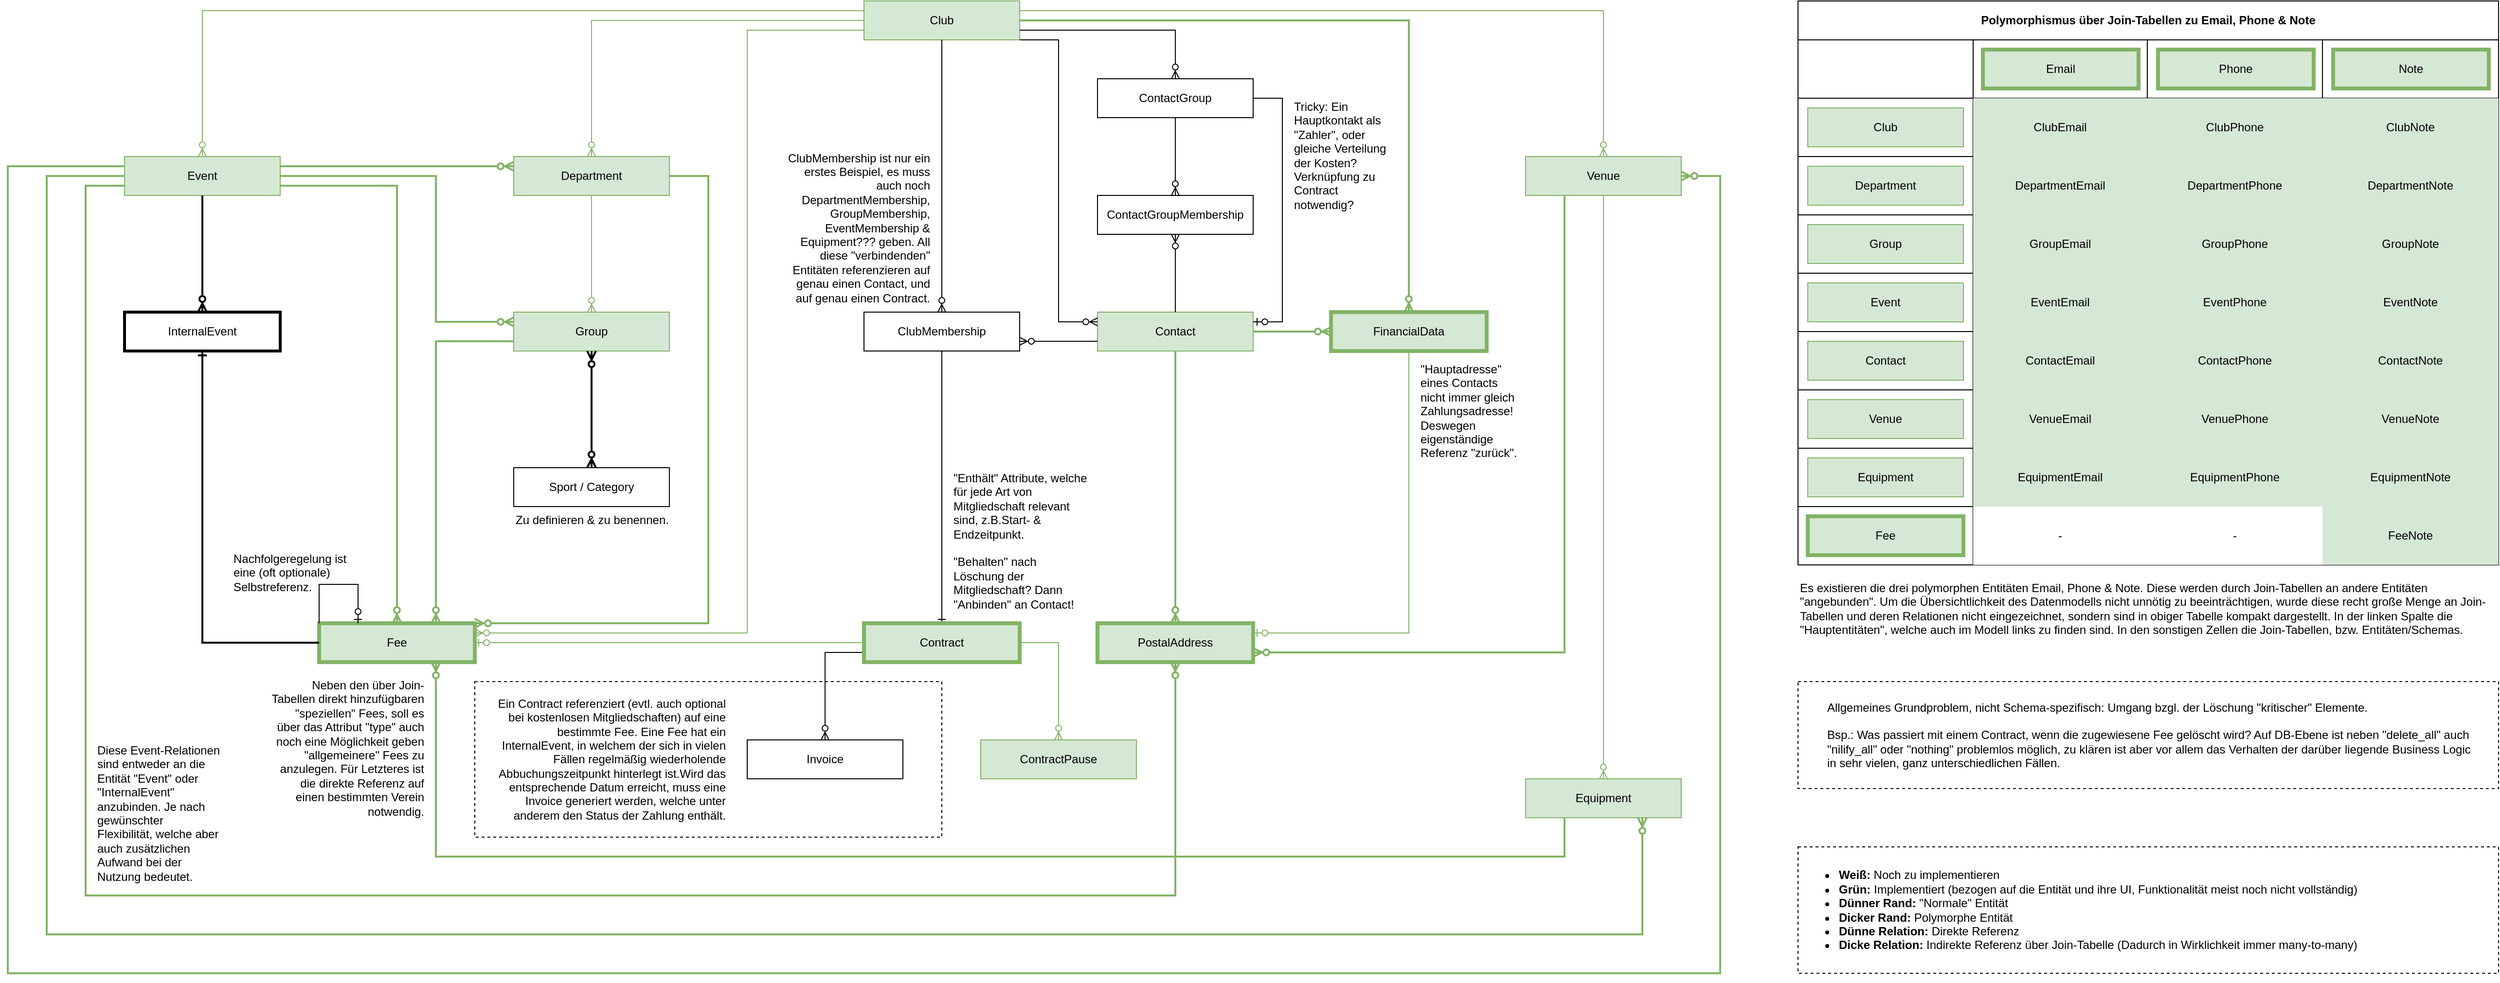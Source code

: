 <mxfile version="21.0.4" type="device"><diagram id="R2lEEEUBdFMjLlhIrx00" name="Page-1"><mxGraphModel dx="2008" dy="1082" grid="1" gridSize="10" guides="1" tooltips="1" connect="1" arrows="1" fold="1" page="1" pageScale="1" pageWidth="2650" pageHeight="1100" math="0" shadow="0" extFonts="Permanent Marker^https://fonts.googleapis.com/css?family=Permanent+Marker"><root><mxCell id="0"/><mxCell id="1" parent="0"/><mxCell id="UyqUdXa-0UI4N815BH-c-4" value="" style="shape=table;startSize=0;container=1;collapsible=0;childLayout=tableLayout;fontSize=16;align=center;strokeWidth=1;" parent="1" vertex="1"><mxGeometry x="1880" y="40" width="720" height="580" as="geometry"/></mxCell><mxCell id="UyqUdXa-0UI4N815BH-c-55" style="shape=tableRow;horizontal=0;startSize=0;swimlaneHead=0;swimlaneBody=0;strokeColor=inherit;top=0;left=0;bottom=0;right=0;collapsible=0;dropTarget=0;fillColor=none;points=[[0,0.5],[1,0.5]];portConstraint=eastwest;fontSize=16;" parent="UyqUdXa-0UI4N815BH-c-4" vertex="1"><mxGeometry width="720" height="40" as="geometry"/></mxCell><mxCell id="UyqUdXa-0UI4N815BH-c-56" value="&lt;b&gt;&lt;span&gt;Polymorphismus über Join-Tabellen zu Email, Phone &amp;amp; Note&lt;/span&gt;&lt;/b&gt;" style="shape=partialRectangle;html=1;whiteSpace=wrap;connectable=0;strokeColor=inherit;overflow=hidden;fillColor=none;top=0;left=0;bottom=0;right=0;pointerEvents=1;fontSize=12;rowspan=1;colspan=4;align=center;verticalAlign=middle;fontStyle=0" parent="UyqUdXa-0UI4N815BH-c-55" vertex="1"><mxGeometry width="720" height="40" as="geometry"><mxRectangle width="180" height="40" as="alternateBounds"/></mxGeometry></mxCell><mxCell id="UyqUdXa-0UI4N815BH-c-57" style="shape=partialRectangle;html=1;whiteSpace=wrap;connectable=0;strokeColor=inherit;overflow=hidden;fillColor=none;top=0;left=0;bottom=0;right=0;pointerEvents=1;fontSize=15;align=center;" parent="UyqUdXa-0UI4N815BH-c-55" vertex="1" visible="0"><mxGeometry x="180" width="179" height="40" as="geometry"><mxRectangle width="179" height="40" as="alternateBounds"/></mxGeometry></mxCell><mxCell id="UyqUdXa-0UI4N815BH-c-58" style="shape=partialRectangle;html=1;whiteSpace=wrap;connectable=0;strokeColor=inherit;overflow=hidden;fillColor=none;top=0;left=0;bottom=0;right=0;pointerEvents=1;fontSize=15;align=center;" parent="UyqUdXa-0UI4N815BH-c-55" vertex="1" visible="0"><mxGeometry x="359" width="180" height="40" as="geometry"><mxRectangle width="180" height="40" as="alternateBounds"/></mxGeometry></mxCell><mxCell id="UyqUdXa-0UI4N815BH-c-59" style="shape=partialRectangle;html=1;whiteSpace=wrap;connectable=0;strokeColor=inherit;overflow=hidden;fillColor=none;top=0;left=0;bottom=0;right=0;pointerEvents=1;fontSize=15;align=center;" parent="UyqUdXa-0UI4N815BH-c-55" vertex="1" visible="0"><mxGeometry x="539" width="181" height="40" as="geometry"><mxRectangle width="181" height="40" as="alternateBounds"/></mxGeometry></mxCell><mxCell id="UyqUdXa-0UI4N815BH-c-5" value="" style="shape=tableRow;horizontal=0;startSize=0;swimlaneHead=0;swimlaneBody=0;strokeColor=inherit;top=0;left=0;bottom=0;right=0;collapsible=0;dropTarget=0;fillColor=none;points=[[0,0.5],[1,0.5]];portConstraint=eastwest;fontSize=16;" parent="UyqUdXa-0UI4N815BH-c-4" vertex="1"><mxGeometry y="40" width="720" height="60" as="geometry"/></mxCell><mxCell id="UyqUdXa-0UI4N815BH-c-6" value="" style="shape=partialRectangle;html=1;whiteSpace=wrap;connectable=0;strokeColor=inherit;overflow=hidden;fillColor=none;top=0;left=0;bottom=0;right=0;pointerEvents=1;fontSize=12;align=center;spacingLeft=0;spacing=8;verticalAlign=middle;fontStyle=0" parent="UyqUdXa-0UI4N815BH-c-5" vertex="1"><mxGeometry width="180" height="60" as="geometry"><mxRectangle width="180" height="60" as="alternateBounds"/></mxGeometry></mxCell><mxCell id="UyqUdXa-0UI4N815BH-c-7" value="" style="shape=partialRectangle;html=1;whiteSpace=wrap;connectable=0;overflow=hidden;top=0;left=0;bottom=0;right=0;pointerEvents=1;fontSize=12;fontStyle=0;fillStyle=solid;align=center;spacingLeft=0;spacing=8;verticalAlign=middle;strokeColor=inherit;fillColor=none;" parent="UyqUdXa-0UI4N815BH-c-5" vertex="1"><mxGeometry x="180" width="179" height="60" as="geometry"><mxRectangle width="179" height="60" as="alternateBounds"/></mxGeometry></mxCell><mxCell id="UyqUdXa-0UI4N815BH-c-8" value="" style="shape=partialRectangle;html=1;whiteSpace=wrap;connectable=0;overflow=hidden;top=0;left=0;bottom=0;right=0;pointerEvents=1;fontSize=12;fontStyle=0;align=center;spacingLeft=0;spacing=8;verticalAlign=middle;fillColor=none;" parent="UyqUdXa-0UI4N815BH-c-5" vertex="1"><mxGeometry x="359" width="180" height="60" as="geometry"><mxRectangle width="180" height="60" as="alternateBounds"/></mxGeometry></mxCell><mxCell id="UyqUdXa-0UI4N815BH-c-17" value="" style="shape=partialRectangle;html=1;whiteSpace=wrap;connectable=0;overflow=hidden;top=0;left=0;bottom=0;right=0;pointerEvents=1;fontSize=12;fontStyle=0;align=center;spacingLeft=0;spacing=8;verticalAlign=middle;strokeColor=inherit;fillColor=none;" parent="UyqUdXa-0UI4N815BH-c-5" vertex="1"><mxGeometry x="539" width="181" height="60" as="geometry"><mxRectangle width="181" height="60" as="alternateBounds"/></mxGeometry></mxCell><mxCell id="UyqUdXa-0UI4N815BH-c-9" value="" style="shape=tableRow;horizontal=0;startSize=0;swimlaneHead=0;swimlaneBody=0;strokeColor=inherit;top=0;left=0;bottom=0;right=0;collapsible=0;dropTarget=0;fillColor=none;points=[[0,0.5],[1,0.5]];portConstraint=eastwest;fontSize=16;fontStyle=1" parent="UyqUdXa-0UI4N815BH-c-4" vertex="1"><mxGeometry y="100" width="720" height="60" as="geometry"/></mxCell><mxCell id="UyqUdXa-0UI4N815BH-c-10" value="" style="shape=partialRectangle;html=1;whiteSpace=wrap;connectable=0;overflow=hidden;top=0;left=0;bottom=0;right=0;pointerEvents=1;fontSize=12;align=center;spacingLeft=0;fontStyle=0;spacing=8;verticalAlign=middle;strokeColor=inherit;fillColor=none;" parent="UyqUdXa-0UI4N815BH-c-9" vertex="1"><mxGeometry width="180" height="60" as="geometry"><mxRectangle width="180" height="60" as="alternateBounds"/></mxGeometry></mxCell><mxCell id="UyqUdXa-0UI4N815BH-c-11" value="ClubEmail" style="shape=partialRectangle;html=1;whiteSpace=wrap;connectable=0;strokeColor=#82b366;overflow=hidden;fillColor=#d5e8d4;top=0;left=0;bottom=0;right=0;pointerEvents=1;fontSize=12;align=center;spacingLeft=0;spacing=8;verticalAlign=middle;fontStyle=0" parent="UyqUdXa-0UI4N815BH-c-9" vertex="1"><mxGeometry x="180" width="179" height="60" as="geometry"><mxRectangle width="179" height="60" as="alternateBounds"/></mxGeometry></mxCell><mxCell id="UyqUdXa-0UI4N815BH-c-12" value="ClubPhone" style="shape=partialRectangle;html=1;whiteSpace=wrap;connectable=0;strokeColor=#82b366;overflow=hidden;fillColor=#d5e8d4;top=0;left=0;bottom=0;right=0;pointerEvents=1;fontSize=12;align=center;spacingLeft=0;spacing=8;verticalAlign=middle;fontStyle=0" parent="UyqUdXa-0UI4N815BH-c-9" vertex="1"><mxGeometry x="359" width="180" height="60" as="geometry"><mxRectangle width="180" height="60" as="alternateBounds"/></mxGeometry></mxCell><mxCell id="UyqUdXa-0UI4N815BH-c-18" value="ClubNote" style="shape=partialRectangle;html=1;whiteSpace=wrap;connectable=0;overflow=hidden;top=0;left=0;bottom=0;right=0;pointerEvents=1;fontSize=12;align=center;spacingLeft=0;spacing=8;verticalAlign=middle;fillColor=#d5e8d4;strokeColor=#82b366;fontStyle=0" parent="UyqUdXa-0UI4N815BH-c-9" vertex="1"><mxGeometry x="539" width="181" height="60" as="geometry"><mxRectangle width="181" height="60" as="alternateBounds"/></mxGeometry></mxCell><mxCell id="UyqUdXa-0UI4N815BH-c-13" value="" style="shape=tableRow;horizontal=0;startSize=0;swimlaneHead=0;swimlaneBody=0;strokeColor=inherit;top=0;left=0;bottom=0;right=0;collapsible=0;dropTarget=0;fillColor=none;points=[[0,0.5],[1,0.5]];portConstraint=eastwest;fontSize=16;" parent="UyqUdXa-0UI4N815BH-c-4" vertex="1"><mxGeometry y="160" width="720" height="60" as="geometry"/></mxCell><mxCell id="UyqUdXa-0UI4N815BH-c-14" value="" style="shape=partialRectangle;html=1;whiteSpace=wrap;connectable=0;strokeColor=inherit;overflow=hidden;fillColor=none;top=0;left=0;bottom=0;right=0;pointerEvents=1;fontSize=12;align=center;spacingLeft=0;fontStyle=0;spacing=8;verticalAlign=middle;" parent="UyqUdXa-0UI4N815BH-c-13" vertex="1"><mxGeometry width="180" height="60" as="geometry"><mxRectangle width="180" height="60" as="alternateBounds"/></mxGeometry></mxCell><mxCell id="UyqUdXa-0UI4N815BH-c-15" value="DepartmentEmail" style="shape=partialRectangle;html=1;whiteSpace=wrap;connectable=0;strokeColor=#82b366;overflow=hidden;fillColor=#d5e8d4;top=0;left=0;bottom=0;right=0;pointerEvents=1;fontSize=12;align=center;spacingLeft=0;spacing=8;verticalAlign=middle;fontStyle=0" parent="UyqUdXa-0UI4N815BH-c-13" vertex="1"><mxGeometry x="180" width="179" height="60" as="geometry"><mxRectangle width="179" height="60" as="alternateBounds"/></mxGeometry></mxCell><mxCell id="UyqUdXa-0UI4N815BH-c-16" value="DepartmentPhone" style="shape=partialRectangle;html=1;whiteSpace=wrap;connectable=0;strokeColor=#82b366;overflow=hidden;fillColor=#d5e8d4;top=0;left=0;bottom=0;right=0;pointerEvents=1;fontSize=12;align=center;spacingLeft=0;spacing=8;verticalAlign=middle;fontStyle=0" parent="UyqUdXa-0UI4N815BH-c-13" vertex="1"><mxGeometry x="359" width="180" height="60" as="geometry"><mxRectangle width="180" height="60" as="alternateBounds"/></mxGeometry></mxCell><mxCell id="UyqUdXa-0UI4N815BH-c-19" value="DepartmentNote" style="shape=partialRectangle;html=1;whiteSpace=wrap;connectable=0;strokeColor=#82b366;overflow=hidden;fillColor=#d5e8d4;top=0;left=0;bottom=0;right=0;pointerEvents=1;fontSize=12;align=center;spacingLeft=0;spacing=8;verticalAlign=middle;fontStyle=0" parent="UyqUdXa-0UI4N815BH-c-13" vertex="1"><mxGeometry x="539" width="181" height="60" as="geometry"><mxRectangle width="181" height="60" as="alternateBounds"/></mxGeometry></mxCell><mxCell id="UyqUdXa-0UI4N815BH-c-20" style="shape=tableRow;horizontal=0;startSize=0;swimlaneHead=0;swimlaneBody=0;strokeColor=inherit;top=0;left=0;bottom=0;right=0;collapsible=0;dropTarget=0;fillColor=none;points=[[0,0.5],[1,0.5]];portConstraint=eastwest;fontSize=16;" parent="UyqUdXa-0UI4N815BH-c-4" vertex="1"><mxGeometry y="220" width="720" height="60" as="geometry"/></mxCell><mxCell id="UyqUdXa-0UI4N815BH-c-21" value="" style="shape=partialRectangle;html=1;whiteSpace=wrap;connectable=0;strokeColor=inherit;overflow=hidden;fillColor=none;top=0;left=0;bottom=0;right=0;pointerEvents=1;fontSize=12;align=center;spacingLeft=0;fontStyle=0;spacing=8;verticalAlign=middle;" parent="UyqUdXa-0UI4N815BH-c-20" vertex="1"><mxGeometry width="180" height="60" as="geometry"><mxRectangle width="180" height="60" as="alternateBounds"/></mxGeometry></mxCell><mxCell id="UyqUdXa-0UI4N815BH-c-22" value="GroupEmail" style="shape=partialRectangle;html=1;whiteSpace=wrap;connectable=0;strokeColor=#82b366;overflow=hidden;fillColor=#d5e8d4;top=0;left=0;bottom=0;right=0;pointerEvents=1;fontSize=12;align=center;spacingLeft=0;spacing=8;verticalAlign=middle;fontStyle=0" parent="UyqUdXa-0UI4N815BH-c-20" vertex="1"><mxGeometry x="180" width="179" height="60" as="geometry"><mxRectangle width="179" height="60" as="alternateBounds"/></mxGeometry></mxCell><mxCell id="UyqUdXa-0UI4N815BH-c-23" value="GroupPhone" style="shape=partialRectangle;html=1;whiteSpace=wrap;connectable=0;strokeColor=#82b366;overflow=hidden;fillColor=#d5e8d4;top=0;left=0;bottom=0;right=0;pointerEvents=1;fontSize=12;align=center;spacingLeft=0;spacing=8;verticalAlign=middle;fontStyle=0" parent="UyqUdXa-0UI4N815BH-c-20" vertex="1"><mxGeometry x="359" width="180" height="60" as="geometry"><mxRectangle width="180" height="60" as="alternateBounds"/></mxGeometry></mxCell><mxCell id="UyqUdXa-0UI4N815BH-c-24" value="GroupNote" style="shape=partialRectangle;html=1;whiteSpace=wrap;connectable=0;strokeColor=#82b366;overflow=hidden;fillColor=#d5e8d4;top=0;left=0;bottom=0;right=0;pointerEvents=1;fontSize=12;align=center;spacingLeft=0;spacing=8;verticalAlign=middle;fontStyle=0" parent="UyqUdXa-0UI4N815BH-c-20" vertex="1"><mxGeometry x="539" width="181" height="60" as="geometry"><mxRectangle width="181" height="60" as="alternateBounds"/></mxGeometry></mxCell><mxCell id="UyqUdXa-0UI4N815BH-c-25" style="shape=tableRow;horizontal=0;startSize=0;swimlaneHead=0;swimlaneBody=0;strokeColor=inherit;top=0;left=0;bottom=0;right=0;collapsible=0;dropTarget=0;fillColor=none;points=[[0,0.5],[1,0.5]];portConstraint=eastwest;fontSize=16;" parent="UyqUdXa-0UI4N815BH-c-4" vertex="1"><mxGeometry y="280" width="720" height="60" as="geometry"/></mxCell><mxCell id="UyqUdXa-0UI4N815BH-c-26" value="" style="shape=partialRectangle;html=1;whiteSpace=wrap;connectable=0;strokeColor=inherit;overflow=hidden;fillColor=none;top=0;left=0;bottom=0;right=0;pointerEvents=1;fontSize=12;align=center;spacingLeft=0;fontStyle=0;spacing=8;verticalAlign=middle;" parent="UyqUdXa-0UI4N815BH-c-25" vertex="1"><mxGeometry width="180" height="60" as="geometry"><mxRectangle width="180" height="60" as="alternateBounds"/></mxGeometry></mxCell><mxCell id="UyqUdXa-0UI4N815BH-c-27" value="EventEmail" style="shape=partialRectangle;html=1;whiteSpace=wrap;connectable=0;strokeColor=#82b366;overflow=hidden;fillColor=#d5e8d4;top=0;left=0;bottom=0;right=0;pointerEvents=1;fontSize=12;align=center;spacingLeft=0;spacing=8;verticalAlign=middle;fontStyle=0" parent="UyqUdXa-0UI4N815BH-c-25" vertex="1"><mxGeometry x="180" width="179" height="60" as="geometry"><mxRectangle width="179" height="60" as="alternateBounds"/></mxGeometry></mxCell><mxCell id="UyqUdXa-0UI4N815BH-c-28" value="EventPhone" style="shape=partialRectangle;html=1;whiteSpace=wrap;connectable=0;strokeColor=#82b366;overflow=hidden;fillColor=#d5e8d4;top=0;left=0;bottom=0;right=0;pointerEvents=1;fontSize=12;align=center;spacingLeft=0;spacing=8;verticalAlign=middle;fontStyle=0" parent="UyqUdXa-0UI4N815BH-c-25" vertex="1"><mxGeometry x="359" width="180" height="60" as="geometry"><mxRectangle width="180" height="60" as="alternateBounds"/></mxGeometry></mxCell><mxCell id="UyqUdXa-0UI4N815BH-c-29" value="EventNote" style="shape=partialRectangle;html=1;whiteSpace=wrap;connectable=0;strokeColor=#82b366;overflow=hidden;fillColor=#d5e8d4;top=0;left=0;bottom=0;right=0;pointerEvents=1;fontSize=12;align=center;spacingLeft=0;spacing=8;verticalAlign=middle;fontStyle=0" parent="UyqUdXa-0UI4N815BH-c-25" vertex="1"><mxGeometry x="539" width="181" height="60" as="geometry"><mxRectangle width="181" height="60" as="alternateBounds"/></mxGeometry></mxCell><mxCell id="UyqUdXa-0UI4N815BH-c-30" style="shape=tableRow;horizontal=0;startSize=0;swimlaneHead=0;swimlaneBody=0;strokeColor=inherit;top=0;left=0;bottom=0;right=0;collapsible=0;dropTarget=0;fillColor=none;points=[[0,0.5],[1,0.5]];portConstraint=eastwest;fontSize=16;" parent="UyqUdXa-0UI4N815BH-c-4" vertex="1"><mxGeometry y="340" width="720" height="60" as="geometry"/></mxCell><mxCell id="UyqUdXa-0UI4N815BH-c-31" value="" style="shape=partialRectangle;html=1;whiteSpace=wrap;connectable=0;strokeColor=inherit;overflow=hidden;fillColor=none;top=0;left=0;bottom=0;right=0;pointerEvents=1;fontSize=12;align=center;spacingLeft=0;fontStyle=0;spacing=8;verticalAlign=middle;" parent="UyqUdXa-0UI4N815BH-c-30" vertex="1"><mxGeometry width="180" height="60" as="geometry"><mxRectangle width="180" height="60" as="alternateBounds"/></mxGeometry></mxCell><mxCell id="UyqUdXa-0UI4N815BH-c-32" value="ContactEmail" style="shape=partialRectangle;html=1;whiteSpace=wrap;connectable=0;strokeColor=#82b366;overflow=hidden;fillColor=#d5e8d4;top=0;left=0;bottom=0;right=0;pointerEvents=1;fontSize=12;align=center;spacingLeft=0;spacing=8;verticalAlign=middle;fontStyle=0" parent="UyqUdXa-0UI4N815BH-c-30" vertex="1"><mxGeometry x="180" width="179" height="60" as="geometry"><mxRectangle width="179" height="60" as="alternateBounds"/></mxGeometry></mxCell><mxCell id="UyqUdXa-0UI4N815BH-c-33" value="ContactPhone" style="shape=partialRectangle;html=1;whiteSpace=wrap;connectable=0;strokeColor=#82b366;overflow=hidden;fillColor=#d5e8d4;top=0;left=0;bottom=0;right=0;pointerEvents=1;fontSize=12;strokeWidth=1;align=center;spacingLeft=0;spacing=8;verticalAlign=middle;fontStyle=0" parent="UyqUdXa-0UI4N815BH-c-30" vertex="1"><mxGeometry x="359" width="180" height="60" as="geometry"><mxRectangle width="180" height="60" as="alternateBounds"/></mxGeometry></mxCell><mxCell id="UyqUdXa-0UI4N815BH-c-34" value="ContactNote" style="shape=partialRectangle;html=1;whiteSpace=wrap;connectable=0;strokeColor=#82b366;overflow=hidden;fillColor=#d5e8d4;top=0;left=0;bottom=0;right=0;pointerEvents=1;fontSize=12;align=center;spacingLeft=0;spacing=8;verticalAlign=middle;fontStyle=0" parent="UyqUdXa-0UI4N815BH-c-30" vertex="1"><mxGeometry x="539" width="181" height="60" as="geometry"><mxRectangle width="181" height="60" as="alternateBounds"/></mxGeometry></mxCell><mxCell id="UyqUdXa-0UI4N815BH-c-35" style="shape=tableRow;horizontal=0;startSize=0;swimlaneHead=0;swimlaneBody=0;strokeColor=inherit;top=0;left=0;bottom=0;right=0;collapsible=0;dropTarget=0;fillColor=none;points=[[0,0.5],[1,0.5]];portConstraint=eastwest;fontSize=16;" parent="UyqUdXa-0UI4N815BH-c-4" vertex="1"><mxGeometry y="400" width="720" height="60" as="geometry"/></mxCell><mxCell id="UyqUdXa-0UI4N815BH-c-36" value="" style="shape=partialRectangle;html=1;whiteSpace=wrap;connectable=0;strokeColor=inherit;overflow=hidden;fillColor=none;top=0;left=0;bottom=0;right=0;pointerEvents=1;fontSize=12;align=center;spacingLeft=0;fontStyle=0;spacing=8;verticalAlign=middle;" parent="UyqUdXa-0UI4N815BH-c-35" vertex="1"><mxGeometry width="180" height="60" as="geometry"><mxRectangle width="180" height="60" as="alternateBounds"/></mxGeometry></mxCell><mxCell id="UyqUdXa-0UI4N815BH-c-37" value="VenueEmail" style="shape=partialRectangle;html=1;whiteSpace=wrap;connectable=0;strokeColor=#82b366;overflow=hidden;fillColor=#d5e8d4;top=0;left=0;bottom=0;right=0;pointerEvents=1;fontSize=12;align=center;spacingLeft=0;spacing=8;verticalAlign=middle;fontStyle=0" parent="UyqUdXa-0UI4N815BH-c-35" vertex="1"><mxGeometry x="180" width="179" height="60" as="geometry"><mxRectangle width="179" height="60" as="alternateBounds"/></mxGeometry></mxCell><mxCell id="UyqUdXa-0UI4N815BH-c-38" value="VenuePhone" style="shape=partialRectangle;html=1;whiteSpace=wrap;connectable=0;strokeColor=#82b366;overflow=hidden;fillColor=#d5e8d4;top=0;left=0;bottom=0;right=0;pointerEvents=1;fontSize=12;align=center;spacingLeft=0;spacing=8;verticalAlign=middle;fontStyle=0" parent="UyqUdXa-0UI4N815BH-c-35" vertex="1"><mxGeometry x="359" width="180" height="60" as="geometry"><mxRectangle width="180" height="60" as="alternateBounds"/></mxGeometry></mxCell><mxCell id="UyqUdXa-0UI4N815BH-c-39" value="VenueNote" style="shape=partialRectangle;html=1;whiteSpace=wrap;connectable=0;strokeColor=#82b366;overflow=hidden;fillColor=#d5e8d4;top=0;left=0;bottom=0;right=0;pointerEvents=1;fontSize=12;align=center;spacingLeft=0;spacing=8;verticalAlign=middle;fontStyle=0" parent="UyqUdXa-0UI4N815BH-c-35" vertex="1"><mxGeometry x="539" width="181" height="60" as="geometry"><mxRectangle width="181" height="60" as="alternateBounds"/></mxGeometry></mxCell><mxCell id="UyqUdXa-0UI4N815BH-c-40" style="shape=tableRow;horizontal=0;startSize=0;swimlaneHead=0;swimlaneBody=0;strokeColor=inherit;top=0;left=0;bottom=0;right=0;collapsible=0;dropTarget=0;fillColor=none;points=[[0,0.5],[1,0.5]];portConstraint=eastwest;fontSize=16;" parent="UyqUdXa-0UI4N815BH-c-4" vertex="1"><mxGeometry y="460" width="720" height="60" as="geometry"/></mxCell><mxCell id="UyqUdXa-0UI4N815BH-c-41" value="" style="shape=partialRectangle;html=1;whiteSpace=wrap;connectable=0;strokeColor=inherit;overflow=hidden;fillColor=none;top=0;left=0;bottom=0;right=0;pointerEvents=1;fontSize=12;align=center;spacingLeft=0;fontStyle=0;spacing=8;verticalAlign=middle;" parent="UyqUdXa-0UI4N815BH-c-40" vertex="1"><mxGeometry width="180" height="60" as="geometry"><mxRectangle width="180" height="60" as="alternateBounds"/></mxGeometry></mxCell><mxCell id="UyqUdXa-0UI4N815BH-c-42" value="EquipmentEmail" style="shape=partialRectangle;html=1;whiteSpace=wrap;connectable=0;strokeColor=#82b366;overflow=hidden;fillColor=#d5e8d4;top=0;left=0;bottom=0;right=0;pointerEvents=1;fontSize=12;align=center;spacingLeft=0;spacing=8;verticalAlign=middle;fontStyle=0" parent="UyqUdXa-0UI4N815BH-c-40" vertex="1"><mxGeometry x="180" width="179" height="60" as="geometry"><mxRectangle width="179" height="60" as="alternateBounds"/></mxGeometry></mxCell><mxCell id="UyqUdXa-0UI4N815BH-c-43" value="EquipmentPhone" style="shape=partialRectangle;html=1;whiteSpace=wrap;connectable=0;strokeColor=#82b366;overflow=hidden;fillColor=#d5e8d4;top=0;left=0;bottom=0;right=0;pointerEvents=1;fontSize=12;align=center;spacingLeft=0;spacing=8;verticalAlign=middle;fontStyle=0" parent="UyqUdXa-0UI4N815BH-c-40" vertex="1"><mxGeometry x="359" width="180" height="60" as="geometry"><mxRectangle width="180" height="60" as="alternateBounds"/></mxGeometry></mxCell><mxCell id="UyqUdXa-0UI4N815BH-c-44" value="EquipmentNote" style="shape=partialRectangle;html=1;whiteSpace=wrap;connectable=0;strokeColor=#82b366;overflow=hidden;fillColor=#d5e8d4;top=0;left=0;bottom=0;right=0;pointerEvents=1;fontSize=12;align=center;spacingLeft=0;spacing=8;verticalAlign=middle;fontStyle=0" parent="UyqUdXa-0UI4N815BH-c-40" vertex="1"><mxGeometry x="539" width="181" height="60" as="geometry"><mxRectangle width="181" height="60" as="alternateBounds"/></mxGeometry></mxCell><mxCell id="UyqUdXa-0UI4N815BH-c-45" style="shape=tableRow;horizontal=0;startSize=0;swimlaneHead=0;swimlaneBody=0;strokeColor=inherit;top=0;left=0;bottom=0;right=0;collapsible=0;dropTarget=0;fillColor=none;points=[[0,0.5],[1,0.5]];portConstraint=eastwest;fontSize=16;" parent="UyqUdXa-0UI4N815BH-c-4" vertex="1"><mxGeometry y="520" width="720" height="60" as="geometry"/></mxCell><mxCell id="UyqUdXa-0UI4N815BH-c-46" value="" style="shape=partialRectangle;html=1;whiteSpace=wrap;connectable=0;strokeColor=inherit;overflow=hidden;fillColor=none;top=0;left=0;bottom=0;right=0;pointerEvents=1;fontSize=12;align=center;spacingLeft=0;fontStyle=0;spacing=8;verticalAlign=middle;" parent="UyqUdXa-0UI4N815BH-c-45" vertex="1"><mxGeometry width="180" height="60" as="geometry"><mxRectangle width="180" height="60" as="alternateBounds"/></mxGeometry></mxCell><mxCell id="UyqUdXa-0UI4N815BH-c-47" value="-" style="shape=partialRectangle;html=1;whiteSpace=wrap;connectable=0;overflow=hidden;top=0;left=0;bottom=0;right=0;pointerEvents=1;fontSize=12;align=center;spacingLeft=0;spacing=8;verticalAlign=middle;fontStyle=0" parent="UyqUdXa-0UI4N815BH-c-45" vertex="1"><mxGeometry x="180" width="179" height="60" as="geometry"><mxRectangle width="179" height="60" as="alternateBounds"/></mxGeometry></mxCell><mxCell id="UyqUdXa-0UI4N815BH-c-48" value="-" style="shape=partialRectangle;html=1;whiteSpace=wrap;connectable=0;overflow=hidden;top=0;left=0;bottom=0;right=0;pointerEvents=1;fontSize=12;align=center;spacingLeft=0;spacing=8;verticalAlign=middle;fontStyle=0" parent="UyqUdXa-0UI4N815BH-c-45" vertex="1"><mxGeometry x="359" width="180" height="60" as="geometry"><mxRectangle width="180" height="60" as="alternateBounds"/></mxGeometry></mxCell><mxCell id="UyqUdXa-0UI4N815BH-c-49" value="FeeNote" style="shape=partialRectangle;html=1;whiteSpace=wrap;connectable=0;strokeColor=#82b366;overflow=hidden;fillColor=#d5e8d4;top=0;left=0;bottom=0;right=0;pointerEvents=1;fontSize=12;align=center;spacingLeft=0;spacing=8;verticalAlign=middle;fontStyle=0" parent="UyqUdXa-0UI4N815BH-c-45" vertex="1"><mxGeometry x="539" width="181" height="60" as="geometry"><mxRectangle width="181" height="60" as="alternateBounds"/></mxGeometry></mxCell><mxCell id="adw1D3LjFgBgz48n_Hnk-4" value="" style="rounded=0;whiteSpace=wrap;html=1;strokeWidth=1;gradientColor=none;dashed=1;fillColor=none;" parent="1" vertex="1"><mxGeometry x="520" y="740" width="480" height="160" as="geometry"/></mxCell><mxCell id="ReGalP86B7sYJw_ER-IG-1" value="&lt;span&gt;Club&lt;/span&gt;" style="whiteSpace=wrap;html=1;align=center;fontStyle=0;fillColor=#d5e8d4;strokeColor=#82b366;" parent="1" vertex="1"><mxGeometry x="920" y="40" width="160" height="40" as="geometry"/></mxCell><mxCell id="ReGalP86B7sYJw_ER-IG-2" value="&lt;span&gt;Department&lt;/span&gt;" style="whiteSpace=wrap;html=1;align=center;fontStyle=0;fillColor=#d5e8d4;strokeColor=#82b366;" parent="1" vertex="1"><mxGeometry x="560" y="200" width="160" height="40" as="geometry"/></mxCell><mxCell id="ReGalP86B7sYJw_ER-IG-3" value="&lt;span&gt;Group&lt;/span&gt;" style="whiteSpace=wrap;html=1;align=center;fontStyle=0;fillColor=#d5e8d4;strokeColor=#82b366;" parent="1" vertex="1"><mxGeometry x="560" y="360" width="160" height="40" as="geometry"/></mxCell><mxCell id="ReGalP86B7sYJw_ER-IG-5" value="Contact" style="whiteSpace=wrap;html=1;align=center;fontStyle=0;fillColor=#d5e8d4;strokeColor=#82b366;" parent="1" vertex="1"><mxGeometry x="1160" y="360" width="160" height="40" as="geometry"/></mxCell><mxCell id="ReGalP86B7sYJw_ER-IG-14" value="" style="fontSize=12;html=1;endArrow=ERzeroToMany;endFill=1;rounded=0;horizontal=1;entryX=0.5;entryY=0;entryDx=0;entryDy=0;exitX=0;exitY=0.5;exitDx=0;exitDy=0;fillColor=#d5e8d4;strokeColor=#82b366;" parent="1" source="ReGalP86B7sYJw_ER-IG-1" target="ReGalP86B7sYJw_ER-IG-2" edge="1"><mxGeometry width="100" height="100" relative="1" as="geometry"><mxPoint x="1330" y="250" as="sourcePoint"/><mxPoint x="1330" y="370" as="targetPoint"/><Array as="points"><mxPoint x="640" y="60"/></Array></mxGeometry></mxCell><mxCell id="ReGalP86B7sYJw_ER-IG-15" value="" style="fontSize=12;html=1;endArrow=ERzeroToMany;endFill=1;rounded=0;horizontal=1;entryX=0.5;entryY=0;entryDx=0;entryDy=0;exitX=0.5;exitY=1;exitDx=0;exitDy=0;fillColor=#d5e8d4;strokeColor=#82b366;" parent="1" source="ReGalP86B7sYJw_ER-IG-2" target="ReGalP86B7sYJw_ER-IG-3" edge="1"><mxGeometry width="100" height="100" relative="1" as="geometry"><mxPoint x="920" y="580" as="sourcePoint"/><mxPoint x="920" y="700" as="targetPoint"/></mxGeometry></mxCell><mxCell id="ReGalP86B7sYJw_ER-IG-16" value="Sport / Category" style="whiteSpace=wrap;html=1;align=center;fontStyle=0" parent="1" vertex="1"><mxGeometry x="560" y="520" width="160" height="40" as="geometry"/></mxCell><mxCell id="ReGalP86B7sYJw_ER-IG-20" value="&lt;div&gt;ContactGroupMembership&lt;/div&gt;" style="whiteSpace=wrap;html=1;align=center;fontStyle=0;strokeWidth=1;" parent="1" vertex="1"><mxGeometry x="1160" y="240" width="160" height="40" as="geometry"/></mxCell><mxCell id="ReGalP86B7sYJw_ER-IG-23" value="&lt;div&gt;Event&lt;/div&gt;" style="whiteSpace=wrap;html=1;align=center;fontStyle=0;fillColor=#d5e8d4;strokeColor=#82b366;" parent="1" vertex="1"><mxGeometry x="160" y="200" width="160" height="40" as="geometry"/></mxCell><mxCell id="ReGalP86B7sYJw_ER-IG-29" value="Venue" style="whiteSpace=wrap;html=1;align=center;fontStyle=0;fillColor=#d5e8d4;strokeColor=#82b366;" parent="1" vertex="1"><mxGeometry x="1600" y="200" width="160" height="40" as="geometry"/></mxCell><mxCell id="ReGalP86B7sYJw_ER-IG-31" value="" style="fontSize=12;html=1;endArrow=ERzeroToMany;endFill=1;rounded=0;horizontal=1;entryX=0.5;entryY=0;entryDx=0;entryDy=0;exitX=1;exitY=0.25;exitDx=0;exitDy=0;fillColor=#d5e8d4;strokeColor=#82b366;" parent="1" source="ReGalP86B7sYJw_ER-IG-1" target="ReGalP86B7sYJw_ER-IG-29" edge="1"><mxGeometry width="100" height="100" relative="1" as="geometry"><mxPoint x="1310" y="50" as="sourcePoint"/><mxPoint x="810" y="250" as="targetPoint"/><Array as="points"><mxPoint x="1680" y="50"/></Array></mxGeometry></mxCell><mxCell id="ReGalP86B7sYJw_ER-IG-32" value="Equipment" style="whiteSpace=wrap;html=1;align=center;fontStyle=0;fillColor=#d5e8d4;strokeColor=#82b366;" parent="1" vertex="1"><mxGeometry x="1600" y="840" width="160" height="40" as="geometry"/></mxCell><mxCell id="ReGalP86B7sYJw_ER-IG-33" value="" style="fontSize=12;html=1;endArrow=ERzeroToMany;endFill=1;rounded=0;horizontal=1;entryX=0.5;entryY=0;entryDx=0;entryDy=0;exitX=0.5;exitY=1;exitDx=0;exitDy=0;fillColor=#d5e8d4;strokeColor=#82b366;" parent="1" source="ReGalP86B7sYJw_ER-IG-29" target="ReGalP86B7sYJw_ER-IG-32" edge="1"><mxGeometry width="100" height="100" relative="1" as="geometry"><mxPoint x="2680" y="180" as="sourcePoint"/><mxPoint x="2360" y="180" as="targetPoint"/></mxGeometry></mxCell><mxCell id="j2Kdvqe0LNT8tcP4gKoA-1" value="" style="fontSize=12;html=1;endArrow=ERzeroToMany;endFill=1;rounded=0;horizontal=1;entryX=0.5;entryY=0;entryDx=0;entryDy=0;exitX=0;exitY=0.25;exitDx=0;exitDy=0;fillColor=#d5e8d4;strokeColor=#82b366;" parent="1" source="ReGalP86B7sYJw_ER-IG-1" target="ReGalP86B7sYJw_ER-IG-23" edge="1"><mxGeometry width="100" height="100" relative="1" as="geometry"><mxPoint x="690" y="80" as="sourcePoint"/><mxPoint x="530" y="410" as="targetPoint"/><Array as="points"><mxPoint x="240" y="50"/></Array></mxGeometry></mxCell><mxCell id="j2Kdvqe0LNT8tcP4gKoA-2" value="&lt;div&gt;PostalAddress&lt;/div&gt;" style="whiteSpace=wrap;html=1;align=center;fontStyle=0;fillColor=#d5e8d4;strokeColor=#82b366;gradientColor=none;strokeWidth=4;" parent="1" vertex="1"><mxGeometry x="1160" y="680" width="160" height="40" as="geometry"/></mxCell><mxCell id="j2Kdvqe0LNT8tcP4gKoA-3" value="" style="fontSize=12;html=1;endArrow=ERzeroToMany;endFill=1;rounded=0;horizontal=1;entryX=0.5;entryY=0;entryDx=0;entryDy=0;exitX=0.5;exitY=1;exitDx=0;exitDy=0;strokeWidth=2;fillColor=#d5e8d4;strokeColor=#82b366;" parent="1" source="ReGalP86B7sYJw_ER-IG-5" target="j2Kdvqe0LNT8tcP4gKoA-2" edge="1"><mxGeometry width="100" height="100" relative="1" as="geometry"><mxPoint x="1700" y="570" as="sourcePoint"/><mxPoint x="1700" y="690" as="targetPoint"/></mxGeometry></mxCell><mxCell id="j2Kdvqe0LNT8tcP4gKoA-4" value="" style="fontSize=12;html=1;endArrow=ERzeroToMany;endFill=1;rounded=0;horizontal=1;entryX=0;entryY=0.25;entryDx=0;entryDy=0;exitX=1;exitY=1;exitDx=0;exitDy=0;" parent="1" source="ReGalP86B7sYJw_ER-IG-1" target="ReGalP86B7sYJw_ER-IG-5" edge="1"><mxGeometry width="100" height="100" relative="1" as="geometry"><mxPoint x="1310" y="70" as="sourcePoint"/><mxPoint x="1640" y="210" as="targetPoint"/><Array as="points"><mxPoint x="1120" y="80"/><mxPoint x="1120" y="370"/></Array></mxGeometry></mxCell><mxCell id="j2Kdvqe0LNT8tcP4gKoA-6" value="" style="fontSize=12;html=1;endArrow=ERzeroToMany;endFill=1;rounded=0;horizontal=1;entryX=1;entryY=0.75;entryDx=0;entryDy=0;exitX=0.25;exitY=1;exitDx=0;exitDy=0;strokeWidth=2;fillColor=#d5e8d4;strokeColor=#82b366;" parent="1" source="ReGalP86B7sYJw_ER-IG-29" target="j2Kdvqe0LNT8tcP4gKoA-2" edge="1"><mxGeometry width="100" height="100" relative="1" as="geometry"><mxPoint x="1840" y="410" as="sourcePoint"/><mxPoint x="1400" y="710" as="targetPoint"/><Array as="points"><mxPoint x="1640" y="710"/></Array></mxGeometry></mxCell><mxCell id="j2Kdvqe0LNT8tcP4gKoA-7" value="FinancialData" style="whiteSpace=wrap;html=1;align=center;fontStyle=0;fillColor=#d5e8d4;strokeColor=#82b366;gradientColor=none;strokeWidth=4;" parent="1" vertex="1"><mxGeometry x="1400" y="360" width="160" height="40" as="geometry"/></mxCell><mxCell id="j2Kdvqe0LNT8tcP4gKoA-8" value="" style="fontSize=12;html=1;endArrow=ERzeroToMany;endFill=1;rounded=0;horizontal=1;entryX=0;entryY=0.5;entryDx=0;entryDy=0;exitX=1;exitY=0.5;exitDx=0;exitDy=0;strokeWidth=2;fillColor=#d5e8d4;strokeColor=#82b366;" parent="1" source="ReGalP86B7sYJw_ER-IG-5" target="j2Kdvqe0LNT8tcP4gKoA-7" edge="1"><mxGeometry width="100" height="100" relative="1" as="geometry"><mxPoint x="1810" y="210" as="sourcePoint"/><mxPoint x="1810" y="530" as="targetPoint"/></mxGeometry></mxCell><mxCell id="j2Kdvqe0LNT8tcP4gKoA-9" value="" style="fontSize=12;html=1;endArrow=ERzeroToMany;endFill=1;rounded=0;horizontal=1;exitX=1;exitY=0.5;exitDx=0;exitDy=0;strokeWidth=2;entryX=0.5;entryY=0;entryDx=0;entryDy=0;fillColor=#d5e8d4;strokeColor=#82b366;" parent="1" source="ReGalP86B7sYJw_ER-IG-1" target="j2Kdvqe0LNT8tcP4gKoA-7" edge="1"><mxGeometry width="100" height="100" relative="1" as="geometry"><mxPoint x="1040" y="410" as="sourcePoint"/><mxPoint x="1770" y="140" as="targetPoint"/><Array as="points"><mxPoint x="1480" y="60"/></Array></mxGeometry></mxCell><mxCell id="j2Kdvqe0LNT8tcP4gKoA-10" value="" style="fontSize=12;html=1;endArrow=ERzeroToOne;endFill=1;rounded=0;entryX=1;entryY=0.25;entryDx=0;entryDy=0;exitX=0.5;exitY=1;exitDx=0;exitDy=0;fillColor=#d5e8d4;strokeColor=#82b366;" parent="1" source="j2Kdvqe0LNT8tcP4gKoA-7" target="j2Kdvqe0LNT8tcP4gKoA-2" edge="1"><mxGeometry width="100" height="100" relative="1" as="geometry"><mxPoint x="1200" y="490" as="sourcePoint"/><mxPoint x="1400" y="690" as="targetPoint"/><Array as="points"><mxPoint x="1480" y="690"/></Array></mxGeometry></mxCell><mxCell id="j2Kdvqe0LNT8tcP4gKoA-13" value="&lt;div&gt;InternalEvent&lt;/div&gt;" style="whiteSpace=wrap;html=1;align=center;fontStyle=0;strokeWidth=3;" parent="1" vertex="1"><mxGeometry x="160" y="360" width="160" height="40" as="geometry"/></mxCell><mxCell id="j2Kdvqe0LNT8tcP4gKoA-14" value="" style="fontSize=12;html=1;endArrow=ERzeroToMany;endFill=1;rounded=0;horizontal=1;entryX=0.5;entryY=0;entryDx=0;entryDy=0;exitX=0.5;exitY=1;exitDx=0;exitDy=0;strokeWidth=2;startArrow=none;startFill=0;" parent="1" source="ReGalP86B7sYJw_ER-IG-23" target="j2Kdvqe0LNT8tcP4gKoA-13" edge="1"><mxGeometry width="100" height="100" relative="1" as="geometry"><mxPoint x="570" y="250" as="sourcePoint"/><mxPoint x="570" y="810" as="targetPoint"/></mxGeometry></mxCell><mxCell id="j2Kdvqe0LNT8tcP4gKoA-16" value="Fee" style="whiteSpace=wrap;html=1;align=center;fontStyle=0;fillColor=#d5e8d4;strokeColor=#82b366;gradientColor=none;strokeWidth=4;" parent="1" vertex="1"><mxGeometry x="360" y="680" width="160" height="40" as="geometry"/></mxCell><mxCell id="j2Kdvqe0LNT8tcP4gKoA-17" value="" style="fontSize=12;html=1;endArrow=ERzeroToMany;endFill=1;rounded=0;horizontal=1;exitX=1;exitY=0.5;exitDx=0;exitDy=0;strokeWidth=2;entryX=1;entryY=0;entryDx=0;entryDy=0;fillColor=#d5e8d4;strokeColor=#82b366;" parent="1" source="ReGalP86B7sYJw_ER-IG-2" target="j2Kdvqe0LNT8tcP4gKoA-16" edge="1"><mxGeometry width="100" height="100" relative="1" as="geometry"><mxPoint x="730" y="70" as="sourcePoint"/><mxPoint x="480" y="600" as="targetPoint"/><Array as="points"><mxPoint x="760" y="220"/><mxPoint x="760" y="680"/></Array></mxGeometry></mxCell><mxCell id="j2Kdvqe0LNT8tcP4gKoA-18" value="" style="fontSize=12;html=1;endArrow=ERzeroToMany;endFill=1;rounded=0;horizontal=1;exitX=1;exitY=0.75;exitDx=0;exitDy=0;entryX=0.5;entryY=0;entryDx=0;entryDy=0;strokeWidth=2;fillColor=#d5e8d4;strokeColor=#82b366;" parent="1" source="ReGalP86B7sYJw_ER-IG-23" target="j2Kdvqe0LNT8tcP4gKoA-16" edge="1"><mxGeometry width="100" height="100" relative="1" as="geometry"><mxPoint x="360" y="220" as="sourcePoint"/><mxPoint x="400" y="350" as="targetPoint"/><Array as="points"><mxPoint x="440" y="230"/></Array></mxGeometry></mxCell><mxCell id="j2Kdvqe0LNT8tcP4gKoA-19" value="" style="fontSize=12;html=1;endArrow=ERzeroToMany;endFill=1;rounded=0;horizontal=1;exitX=0.25;exitY=1;exitDx=0;exitDy=0;strokeWidth=2;entryX=0.75;entryY=1;entryDx=0;entryDy=0;fillColor=#d5e8d4;strokeColor=#82b366;" parent="1" source="ReGalP86B7sYJw_ER-IG-32" target="j2Kdvqe0LNT8tcP4gKoA-16" edge="1"><mxGeometry width="100" height="100" relative="1" as="geometry"><mxPoint x="930" y="860" as="sourcePoint"/><mxPoint x="460" y="620" as="targetPoint"/><Array as="points"><mxPoint x="1640" y="920"/><mxPoint x="480" y="920"/></Array></mxGeometry></mxCell><mxCell id="j2Kdvqe0LNT8tcP4gKoA-20" value="" style="fontSize=12;html=1;endArrow=ERone;endFill=1;rounded=0;strokeWidth=2;exitX=0;exitY=0.5;exitDx=0;exitDy=0;entryX=0.5;entryY=1;entryDx=0;entryDy=0;" parent="1" source="j2Kdvqe0LNT8tcP4gKoA-16" target="j2Kdvqe0LNT8tcP4gKoA-13" edge="1"><mxGeometry width="100" height="100" relative="1" as="geometry"><mxPoint x="340" y="660" as="sourcePoint"/><mxPoint x="230" y="460" as="targetPoint"/><Array as="points"><mxPoint x="240" y="700"/></Array></mxGeometry></mxCell><mxCell id="j2Kdvqe0LNT8tcP4gKoA-22" value="&lt;div&gt;Phone&lt;/div&gt;" style="whiteSpace=wrap;html=1;align=center;fontStyle=0;fillColor=#d5e8d4;strokeColor=#82b366;gradientColor=none;strokeWidth=4;" parent="1" vertex="1"><mxGeometry x="2250" y="90" width="160" height="40" as="geometry"/></mxCell><mxCell id="j2Kdvqe0LNT8tcP4gKoA-23" value="Email" style="whiteSpace=wrap;html=1;align=center;fontStyle=0;fillColor=#d5e8d4;strokeColor=#82b366;gradientColor=none;strokeWidth=4;" parent="1" vertex="1"><mxGeometry x="2070" y="90" width="160" height="40" as="geometry"/></mxCell><mxCell id="j2Kdvqe0LNT8tcP4gKoA-24" value="Note" style="whiteSpace=wrap;html=1;align=center;fontStyle=0;fillColor=#d5e8d4;strokeColor=#82b366;gradientColor=none;strokeWidth=4;" parent="1" vertex="1"><mxGeometry x="2430" y="90" width="160" height="40" as="geometry"/></mxCell><mxCell id="j2Kdvqe0LNT8tcP4gKoA-25" value="Invoice" style="whiteSpace=wrap;html=1;align=center;fontStyle=0" parent="1" vertex="1"><mxGeometry x="800" y="800" width="160" height="40" as="geometry"/></mxCell><mxCell id="j2Kdvqe0LNT8tcP4gKoA-29" value="" style="fontSize=12;html=1;endArrow=ERzeroToMany;endFill=1;rounded=0;horizontal=1;entryX=0.5;entryY=0;entryDx=0;entryDy=0;exitX=0;exitY=0.75;exitDx=0;exitDy=0;" parent="1" source="ReGalP86B7sYJw_ER-IG-40" target="j2Kdvqe0LNT8tcP4gKoA-25" edge="1"><mxGeometry width="100" height="100" relative="1" as="geometry"><mxPoint x="1160" y="770" as="sourcePoint"/><mxPoint x="1390" y="1190" as="targetPoint"/><Array as="points"><mxPoint x="880" y="710"/></Array></mxGeometry></mxCell><mxCell id="j2Kdvqe0LNT8tcP4gKoA-30" value="&lt;div&gt;ClubMembership&lt;/div&gt;" style="whiteSpace=wrap;html=1;align=center;fontStyle=0" parent="1" vertex="1"><mxGeometry x="920" y="360" width="160" height="40" as="geometry"/></mxCell><mxCell id="j2Kdvqe0LNT8tcP4gKoA-32" value="" style="fontSize=12;html=1;endArrow=ERzeroToMany;endFill=1;rounded=0;horizontal=1;entryX=0.5;entryY=0;entryDx=0;entryDy=0;exitX=0.5;exitY=1;exitDx=0;exitDy=0;" parent="1" source="ReGalP86B7sYJw_ER-IG-1" target="j2Kdvqe0LNT8tcP4gKoA-30" edge="1"><mxGeometry width="100" height="100" relative="1" as="geometry"><mxPoint x="1020" y="160" as="sourcePoint"/><mxPoint x="1180" y="290" as="targetPoint"/></mxGeometry></mxCell><mxCell id="j2Kdvqe0LNT8tcP4gKoA-33" value="" style="fontSize=12;html=1;endArrow=ERzeroToMany;endFill=1;rounded=0;horizontal=1;exitX=0;exitY=0.75;exitDx=0;exitDy=0;entryX=1;entryY=0.75;entryDx=0;entryDy=0;" parent="1" source="ReGalP86B7sYJw_ER-IG-5" target="j2Kdvqe0LNT8tcP4gKoA-30" edge="1"><mxGeometry width="100" height="100" relative="1" as="geometry"><mxPoint x="1200" y="390" as="sourcePoint"/><mxPoint x="1100" y="230" as="targetPoint"/></mxGeometry></mxCell><mxCell id="j2Kdvqe0LNT8tcP4gKoA-35" value="" style="fontSize=12;html=1;endArrow=ERzeroToOne;endFill=1;rounded=0;strokeWidth=1;entryX=1;entryY=0.5;entryDx=0;entryDy=0;exitX=0;exitY=0.5;exitDx=0;exitDy=0;fillColor=#d5e8d4;strokeColor=#82b366;" parent="1" source="ReGalP86B7sYJw_ER-IG-40" target="j2Kdvqe0LNT8tcP4gKoA-16" edge="1"><mxGeometry width="100" height="100" relative="1" as="geometry"><mxPoint x="900" y="960" as="sourcePoint"/><mxPoint x="560" y="700" as="targetPoint"/></mxGeometry></mxCell><mxCell id="j2Kdvqe0LNT8tcP4gKoA-40" value="" style="fontSize=12;html=1;endArrow=ERone;endFill=1;rounded=0;strokeWidth=1;exitX=0.5;exitY=1;exitDx=0;exitDy=0;entryX=0.5;entryY=0;entryDx=0;entryDy=0;" parent="1" source="j2Kdvqe0LNT8tcP4gKoA-30" target="ReGalP86B7sYJw_ER-IG-40" edge="1"><mxGeometry width="100" height="100" relative="1" as="geometry"><mxPoint x="930" y="480" as="sourcePoint"/><mxPoint x="980" y="470" as="targetPoint"/></mxGeometry></mxCell><mxCell id="j2Kdvqe0LNT8tcP4gKoA-42" value="&lt;div&gt;ContactGroup&lt;/div&gt;" style="whiteSpace=wrap;html=1;align=center;fontStyle=0;strokeWidth=1;" parent="1" vertex="1"><mxGeometry x="1160" y="120" width="160" height="40" as="geometry"/></mxCell><mxCell id="j2Kdvqe0LNT8tcP4gKoA-43" value="" style="fontSize=12;html=1;endArrow=ERzeroToMany;endFill=1;rounded=0;horizontal=1;entryX=0.5;entryY=1;entryDx=0;entryDy=0;exitX=0.5;exitY=0;exitDx=0;exitDy=0;" parent="1" source="ReGalP86B7sYJw_ER-IG-5" target="ReGalP86B7sYJw_ER-IG-20" edge="1"><mxGeometry width="100" height="100" relative="1" as="geometry"><mxPoint x="1770" y="230" as="sourcePoint"/><mxPoint x="1860" y="450" as="targetPoint"/></mxGeometry></mxCell><mxCell id="j2Kdvqe0LNT8tcP4gKoA-44" value="" style="fontSize=12;html=1;endArrow=ERzeroToMany;endFill=1;rounded=0;horizontal=1;entryX=0.5;entryY=0;entryDx=0;entryDy=0;exitX=0.5;exitY=1;exitDx=0;exitDy=0;" parent="1" source="j2Kdvqe0LNT8tcP4gKoA-42" target="ReGalP86B7sYJw_ER-IG-20" edge="1"><mxGeometry width="100" height="100" relative="1" as="geometry"><mxPoint x="1310" y="470" as="sourcePoint"/><mxPoint x="1350" y="600" as="targetPoint"/></mxGeometry></mxCell><mxCell id="j2Kdvqe0LNT8tcP4gKoA-47" value="ClubMembership ist nur ein erstes Beispiel, es muss auch noch DepartmentMembership, GroupMembership, EventMembership &amp;amp; Equipment??? geben. All diese &quot;verbindenden&quot; Entitäten referenzieren auf genau einen Contact, und auf genau einen Contract." style="text;html=1;strokeColor=none;fillColor=none;align=right;verticalAlign=bottom;whiteSpace=wrap;rounded=0;" parent="1" vertex="1"><mxGeometry x="840" y="160" width="150" height="195" as="geometry"/></mxCell><mxCell id="j2Kdvqe0LNT8tcP4gKoA-48" value="" style="fontSize=12;html=1;endArrow=ERzeroToMany;endFill=0;rounded=0;strokeWidth=2;entryX=1;entryY=0.5;entryDx=0;entryDy=0;exitX=0;exitY=0.25;exitDx=0;exitDy=0;fillColor=#d5e8d4;strokeColor=#82b366;" parent="1" source="ReGalP86B7sYJw_ER-IG-23" target="ReGalP86B7sYJw_ER-IG-29" edge="1"><mxGeometry width="100" height="100" relative="1" as="geometry"><mxPoint x="121" y="80" as="sourcePoint"/><mxPoint x="420" y="820" as="targetPoint"/><Array as="points"><mxPoint x="40" y="210"/><mxPoint x="40" y="1040"/><mxPoint x="1800" y="1040"/><mxPoint x="1800" y="220"/></Array></mxGeometry></mxCell><mxCell id="j2Kdvqe0LNT8tcP4gKoA-49" value="" style="fontSize=12;html=1;endArrow=ERzeroToMany;endFill=0;rounded=0;strokeWidth=2;entryX=0.75;entryY=1;entryDx=0;entryDy=0;exitX=0;exitY=0.5;exitDx=0;exitDy=0;fillColor=#d5e8d4;strokeColor=#82b366;" parent="1" source="ReGalP86B7sYJw_ER-IG-23" target="ReGalP86B7sYJw_ER-IG-32" edge="1"><mxGeometry width="100" height="100" relative="1" as="geometry"><mxPoint x="170" y="220" as="sourcePoint"/><mxPoint x="1930" y="230" as="targetPoint"/><Array as="points"><mxPoint x="80" y="220"/><mxPoint x="80" y="1000"/><mxPoint x="1720" y="1000"/></Array></mxGeometry></mxCell><mxCell id="j2Kdvqe0LNT8tcP4gKoA-50" value="" style="fontSize=12;html=1;endArrow=ERzeroToMany;endFill=1;rounded=0;horizontal=1;exitX=0.5;exitY=1;exitDx=0;exitDy=0;entryX=0.5;entryY=0;entryDx=0;entryDy=0;strokeWidth=2;startArrow=ERzeroToMany;startFill=0;" parent="1" source="ReGalP86B7sYJw_ER-IG-3" target="ReGalP86B7sYJw_ER-IG-16" edge="1"><mxGeometry width="100" height="100" relative="1" as="geometry"><mxPoint x="760" y="450" as="sourcePoint"/><mxPoint x="800" y="450" as="targetPoint"/></mxGeometry></mxCell><mxCell id="j2Kdvqe0LNT8tcP4gKoA-53" value="Zu definieren &amp;amp; zu benennen." style="text;html=1;strokeColor=none;fillColor=none;align=left;verticalAlign=top;whiteSpace=wrap;rounded=0;" parent="1" vertex="1"><mxGeometry x="560" y="560" width="160" height="30" as="geometry"/></mxCell><mxCell id="j2Kdvqe0LNT8tcP4gKoA-54" value="Neben den über Join-Tabellen direkt hinzufügbaren &quot;speziellen&quot; Fees, soll es über das Attribut &quot;type&quot; auch noch eine Möglichkeit geben &quot;allgemeinere&quot; Fees zu anzulegen. Für Letzteres ist die direkte Referenz auf einen bestimmten Verein notwendig." style="text;html=1;strokeColor=none;fillColor=none;align=right;verticalAlign=top;whiteSpace=wrap;rounded=0;" parent="1" vertex="1"><mxGeometry x="310" y="730" width="160" height="160" as="geometry"/></mxCell><mxCell id="j2Kdvqe0LNT8tcP4gKoA-55" value="&lt;div&gt;Ein Contract referenziert (evtl. auch optional bei kostenlosen Mitgliedschaften) auf eine bestimmte Fee. Eine Fee hat ein InternalEvent, in welchem der sich in vielen Fällen regelmäßig wiederholende Abbuchungszeitpunkt hinterlegt ist.Wird das entsprechende Datum erreicht, muss eine Invoice generiert werden, welche unter anderem den Status der Zahlung enthält.&lt;/div&gt;" style="text;html=1;strokeColor=none;fillColor=none;align=right;verticalAlign=middle;whiteSpace=wrap;rounded=0;" parent="1" vertex="1"><mxGeometry x="530" y="750" width="250" height="140" as="geometry"/></mxCell><mxCell id="j2Kdvqe0LNT8tcP4gKoA-56" value="&lt;div&gt;&quot;Enthält&quot; Attribute, welche für jede Art von Mitgliedschaft relevant sind, z.B.Start- &amp;amp; Endzeitpunkt.&lt;/div&gt;&lt;div&gt;&lt;br&gt;&lt;/div&gt;&lt;div&gt;&quot;Behalten&quot; nach Löschung der Mitgliedschaft? Dann &quot;Anbinden&quot; an Contact!&lt;br&gt;&lt;/div&gt;" style="text;html=1;strokeColor=none;fillColor=none;align=left;verticalAlign=bottom;whiteSpace=wrap;rounded=0;" parent="1" vertex="1"><mxGeometry x="1010" y="480" width="140" height="190" as="geometry"/></mxCell><mxCell id="j2Kdvqe0LNT8tcP4gKoA-60" value="" style="fontSize=12;html=1;endArrow=ERzeroToMany;endFill=1;rounded=0;horizontal=1;entryX=1;entryY=0.25;entryDx=0;entryDy=0;exitX=0;exitY=0.75;exitDx=0;exitDy=0;fillColor=#d5e8d4;strokeColor=#82b366;" parent="1" source="ReGalP86B7sYJw_ER-IG-1" target="j2Kdvqe0LNT8tcP4gKoA-16" edge="1"><mxGeometry width="100" height="100" relative="1" as="geometry"><mxPoint x="840" y="470" as="sourcePoint"/><mxPoint x="480" y="590" as="targetPoint"/><Array as="points"><mxPoint x="800" y="70"/><mxPoint x="800" y="690"/></Array></mxGeometry></mxCell><mxCell id="j2Kdvqe0LNT8tcP4gKoA-61" value="" style="fontSize=12;html=1;endArrow=ERzeroToMany;endFill=1;rounded=0;horizontal=1;exitX=0;exitY=0.75;exitDx=0;exitDy=0;strokeWidth=2;entryX=0.75;entryY=0;entryDx=0;entryDy=0;fillColor=#d5e8d4;strokeColor=#82b366;" parent="1" source="ReGalP86B7sYJw_ER-IG-3" target="j2Kdvqe0LNT8tcP4gKoA-16" edge="1"><mxGeometry width="100" height="100" relative="1" as="geometry"><mxPoint x="570" y="230" as="sourcePoint"/><mxPoint x="620" y="650" as="targetPoint"/><Array as="points"><mxPoint x="480" y="390"/></Array></mxGeometry></mxCell><mxCell id="j2Kdvqe0LNT8tcP4gKoA-62" value="&lt;ul&gt;&lt;li&gt;&lt;b&gt;Weiß:&lt;/b&gt; Noch zu implementieren&lt;br&gt;&lt;/li&gt;&lt;li&gt;&lt;b&gt;Grün:&lt;/b&gt; Implementiert (bezogen auf die Entität und ihre UI, Funktionalität meist noch nicht vollständig)&lt;br&gt;&lt;/li&gt;&lt;li&gt;&lt;b&gt;Dünner Rand:&lt;/b&gt; &quot;Normale&quot; Entität&lt;/li&gt;&lt;li&gt;&lt;b&gt;Dicker Rand:&lt;/b&gt; Polymorphe Entität&lt;br&gt;&lt;/li&gt;&lt;li&gt;&lt;b&gt;Dünne Relation:&lt;/b&gt; Direkte Referenz&lt;/li&gt;&lt;li&gt;&lt;b&gt;Dicke Relation:&lt;/b&gt; Indirekte Referenz über Join-Tabelle (Dadurch in Wirklichkeit immer many-to-many)&lt;/li&gt;&lt;/ul&gt;" style="text;strokeColor=default;fillColor=none;html=1;whiteSpace=wrap;verticalAlign=middle;overflow=hidden;dashed=1;" parent="1" vertex="1"><mxGeometry x="1880" y="910" width="720" height="130" as="geometry"/></mxCell><mxCell id="j2Kdvqe0LNT8tcP4gKoA-63" value="Diese Event-Relationen sind entweder an die Entität &quot;Event&quot; oder &quot;InternalEvent&quot; anzubinden. Je nach gewünschter Flexibilität, welche aber auch zusätzlichen Aufwand bei der Nutzung bedeutet." style="text;html=1;strokeColor=none;fillColor=none;align=left;verticalAlign=bottom;whiteSpace=wrap;rounded=0;" parent="1" vertex="1"><mxGeometry x="130" y="790" width="130" height="160" as="geometry"/></mxCell><mxCell id="j2Kdvqe0LNT8tcP4gKoA-65" value="" style="fontSize=12;html=1;endArrow=ERzeroToOne;endFill=1;rounded=0;entryX=1;entryY=0.25;entryDx=0;entryDy=0;exitX=1;exitY=0.5;exitDx=0;exitDy=0;" parent="1" source="j2Kdvqe0LNT8tcP4gKoA-42" target="ReGalP86B7sYJw_ER-IG-5" edge="1"><mxGeometry width="100" height="100" relative="1" as="geometry"><mxPoint x="1980" y="410" as="sourcePoint"/><mxPoint x="1740" y="700" as="targetPoint"/><Array as="points"><mxPoint x="1350" y="140"/><mxPoint x="1350" y="370"/></Array></mxGeometry></mxCell><mxCell id="j2Kdvqe0LNT8tcP4gKoA-66" value="&lt;div&gt;Tricky: Ein Hauptkontakt als &quot;Zahler&quot;, oder gleiche Verteilung der Kosten?&lt;/div&gt;&lt;div&gt;Verknüpfung zu Contract notwendig?&lt;br&gt;&lt;/div&gt;" style="text;html=1;strokeColor=none;fillColor=none;align=left;verticalAlign=top;whiteSpace=wrap;rounded=0;" parent="1" vertex="1"><mxGeometry x="1360" y="135" width="100" height="105" as="geometry"/></mxCell><mxCell id="j2Kdvqe0LNT8tcP4gKoA-67" value="&quot;Hauptadresse&quot; eines Contacts nicht immer gleich Zahlungsadresse! Deswegen eigenständige Referenz &quot;zurück&quot;." style="text;html=1;strokeColor=none;fillColor=none;align=left;verticalAlign=top;whiteSpace=wrap;rounded=0;" parent="1" vertex="1"><mxGeometry x="1490" y="405" width="110" height="115" as="geometry"/></mxCell><mxCell id="j2Kdvqe0LNT8tcP4gKoA-68" value="ContractPause " style="whiteSpace=wrap;html=1;align=center;fontStyle=0;fillColor=#d5e8d4;strokeColor=#82b366;" parent="1" vertex="1"><mxGeometry x="1040" y="800" width="160" height="40" as="geometry"/></mxCell><mxCell id="j2Kdvqe0LNT8tcP4gKoA-70" value="" style="fontSize=12;html=1;endArrow=ERzeroToMany;endFill=1;rounded=0;horizontal=1;entryX=0.5;entryY=0;entryDx=0;entryDy=0;exitX=1;exitY=0.5;exitDx=0;exitDy=0;fillColor=#d5e8d4;strokeColor=#82b366;" parent="1" source="ReGalP86B7sYJw_ER-IG-40" target="j2Kdvqe0LNT8tcP4gKoA-68" edge="1"><mxGeometry width="100" height="100" relative="1" as="geometry"><mxPoint x="800" y="730" as="sourcePoint"/><mxPoint x="800" y="850" as="targetPoint"/><Array as="points"><mxPoint x="1120" y="700"/></Array></mxGeometry></mxCell><mxCell id="j2Kdvqe0LNT8tcP4gKoA-72" value="" style="fontSize=12;html=1;endArrow=ERzeroToOne;endFill=1;rounded=0;strokeWidth=1;entryX=0.25;entryY=0;entryDx=0;entryDy=0;exitX=0;exitY=0;exitDx=0;exitDy=0;" parent="1" source="j2Kdvqe0LNT8tcP4gKoA-16" target="j2Kdvqe0LNT8tcP4gKoA-16" edge="1"><mxGeometry width="100" height="100" relative="1" as="geometry"><mxPoint x="550" y="839" as="sourcePoint"/><mxPoint x="70" y="839" as="targetPoint"/><Array as="points"><mxPoint x="360" y="640"/><mxPoint x="400" y="640"/></Array></mxGeometry></mxCell><mxCell id="j2Kdvqe0LNT8tcP4gKoA-73" value="Nachfolgeregelung ist eine (oft optionale) Selbstreferenz." style="text;html=1;strokeColor=none;fillColor=none;align=left;verticalAlign=top;whiteSpace=wrap;rounded=0;" parent="1" vertex="1"><mxGeometry x="270" y="600" width="120" height="60" as="geometry"/></mxCell><mxCell id="adw1D3LjFgBgz48n_Hnk-2" value="" style="fontSize=12;html=1;endArrow=ERzeroToMany;endFill=1;rounded=0;horizontal=1;entryX=0.5;entryY=0;entryDx=0;entryDy=0;exitX=1;exitY=0.75;exitDx=0;exitDy=0;" parent="1" source="ReGalP86B7sYJw_ER-IG-1" target="j2Kdvqe0LNT8tcP4gKoA-42" edge="1"><mxGeometry width="100" height="100" relative="1" as="geometry"><mxPoint x="1290" y="170" as="sourcePoint"/><mxPoint x="1250" y="240" as="targetPoint"/><Array as="points"><mxPoint x="1240" y="70"/></Array></mxGeometry></mxCell><mxCell id="adw1D3LjFgBgz48n_Hnk-3" value="" style="fontSize=12;html=1;endArrow=ERzeroToMany;endFill=0;rounded=0;strokeWidth=2;entryX=0.5;entryY=1;entryDx=0;entryDy=0;exitX=0;exitY=0.75;exitDx=0;exitDy=0;fillColor=#d5e8d4;strokeColor=#82b366;" parent="1" source="ReGalP86B7sYJw_ER-IG-23" target="j2Kdvqe0LNT8tcP4gKoA-2" edge="1"><mxGeometry width="100" height="100" relative="1" as="geometry"><mxPoint x="150" y="290" as="sourcePoint"/><mxPoint x="1810" y="890" as="targetPoint"/><Array as="points"><mxPoint x="120" y="230"/><mxPoint x="120" y="960"/><mxPoint x="1240" y="960"/></Array></mxGeometry></mxCell><mxCell id="adw1D3LjFgBgz48n_Hnk-6" value="" style="fontSize=12;html=1;endArrow=ERzeroToMany;endFill=1;rounded=0;horizontal=1;exitX=1;exitY=0.25;exitDx=0;exitDy=0;entryX=0;entryY=0.25;entryDx=0;entryDy=0;strokeWidth=2;fillColor=#d5e8d4;strokeColor=#82b366;" parent="1" source="ReGalP86B7sYJw_ER-IG-23" target="ReGalP86B7sYJw_ER-IG-2" edge="1"><mxGeometry width="100" height="100" relative="1" as="geometry"><mxPoint x="330" y="240" as="sourcePoint"/><mxPoint x="410" y="690" as="targetPoint"/></mxGeometry></mxCell><mxCell id="adw1D3LjFgBgz48n_Hnk-7" value="" style="fontSize=12;html=1;endArrow=ERzeroToMany;endFill=1;rounded=0;horizontal=1;exitX=1;exitY=0.5;exitDx=0;exitDy=0;entryX=0;entryY=0.25;entryDx=0;entryDy=0;strokeWidth=2;fillColor=#d5e8d4;strokeColor=#82b366;" parent="1" source="ReGalP86B7sYJw_ER-IG-23" target="ReGalP86B7sYJw_ER-IG-3" edge="1"><mxGeometry width="100" height="100" relative="1" as="geometry"><mxPoint x="460" y="390" as="sourcePoint"/><mxPoint x="700" y="390" as="targetPoint"/><Array as="points"><mxPoint x="480" y="220"/><mxPoint x="480" y="370"/></Array></mxGeometry></mxCell><mxCell id="ReGalP86B7sYJw_ER-IG-40" value="&lt;div&gt;Contract&lt;/div&gt;" style="whiteSpace=wrap;html=1;align=center;fontStyle=0;strokeWidth=4;fillColor=#d5e8d4;strokeColor=#82b366;" parent="1" vertex="1"><mxGeometry x="920" y="680" width="160" height="40" as="geometry"/></mxCell><mxCell id="UyqUdXa-0UI4N815BH-c-60" value="Es existieren die drei polymorphen Entitäten Email, Phone &amp;amp; Note. Diese werden durch Join-Tabellen an andere Entitäten &quot;angebunden&quot;. Um die Übersichtlichkeit des Datenmodells nicht unnötig zu beeinträchtigen, wurde diese recht große Menge an Join-Tabellen und deren Relationen nicht eingezeichnet, sondern sind in obiger Tabelle kompakt dargestellt. In der linken Spalte die &quot;Hauptentitäten&quot;, welche auch im Modell links zu finden sind. In den sonstigen Zellen die Join-Tabellen, bzw. Entitäten/Schemas." style="text;html=1;strokeColor=none;fillColor=none;align=left;verticalAlign=top;whiteSpace=wrap;rounded=0;" parent="1" vertex="1"><mxGeometry x="1880" y="630" width="720" height="90" as="geometry"/></mxCell><mxCell id="UyqUdXa-0UI4N815BH-c-75" value="&lt;div&gt;Allgemeines Grundproblem, nicht Schema-spezifisch: Umgang bzgl. der Löschung &quot;kritischer&quot; Elemente.&lt;/div&gt;&lt;div&gt;&lt;br&gt;&lt;/div&gt;&lt;div&gt;Bsp.: Was passiert mit einem Contract, wenn die zugewiesene Fee gelöscht wird? Auf DB-Ebene ist neben &quot;delete_all&quot; auch &quot;nilify_all&quot; oder &quot;nothing&quot; problemlos möglich, zu klären ist aber vor allem das Verhalten der darüber liegende Business Logic in sehr vielen, ganz unterschiedlichen Fällen.&lt;/div&gt;" style="text;strokeColor=default;fillColor=none;html=1;whiteSpace=wrap;verticalAlign=middle;overflow=hidden;dashed=1;align=left;spacing=2;spacingLeft=28;spacingRight=28;" parent="1" vertex="1"><mxGeometry x="1880" y="740" width="720" height="110" as="geometry"/></mxCell><mxCell id="YIrRSxHaVY_gPXml4XPw-2" value="&lt;span&gt;Club&lt;/span&gt;" style="whiteSpace=wrap;html=1;align=center;fontStyle=0;fillColor=#d5e8d4;strokeColor=#82b366;" parent="1" vertex="1"><mxGeometry x="1890" y="150" width="160" height="40" as="geometry"/></mxCell><mxCell id="YIrRSxHaVY_gPXml4XPw-4" value="&lt;span&gt;Department&lt;/span&gt;" style="whiteSpace=wrap;html=1;align=center;fontStyle=0;fillColor=#d5e8d4;strokeColor=#82b366;" parent="1" vertex="1"><mxGeometry x="1890" y="210" width="160" height="40" as="geometry"/></mxCell><mxCell id="YIrRSxHaVY_gPXml4XPw-5" value="&lt;span&gt;Group&lt;/span&gt;" style="whiteSpace=wrap;html=1;align=center;fontStyle=0;fillColor=#d5e8d4;strokeColor=#82b366;" parent="1" vertex="1"><mxGeometry x="1890" y="270" width="160" height="40" as="geometry"/></mxCell><mxCell id="YIrRSxHaVY_gPXml4XPw-6" value="Venue" style="whiteSpace=wrap;html=1;align=center;fontStyle=0;fillColor=#d5e8d4;strokeColor=#82b366;" parent="1" vertex="1"><mxGeometry x="1890" y="450" width="160" height="40" as="geometry"/></mxCell><mxCell id="YIrRSxHaVY_gPXml4XPw-7" value="Equipment" style="whiteSpace=wrap;html=1;align=center;fontStyle=0;fillColor=#d5e8d4;strokeColor=#82b366;" parent="1" vertex="1"><mxGeometry x="1890" y="510" width="160" height="40" as="geometry"/></mxCell><mxCell id="YIrRSxHaVY_gPXml4XPw-8" value="Fee" style="whiteSpace=wrap;html=1;align=center;fontStyle=0;fillColor=#d5e8d4;strokeColor=#82b366;gradientColor=none;strokeWidth=4;" parent="1" vertex="1"><mxGeometry x="1890" y="570" width="160" height="40" as="geometry"/></mxCell><mxCell id="YIrRSxHaVY_gPXml4XPw-9" value="Contact" style="whiteSpace=wrap;html=1;align=center;fontStyle=0;fillColor=#d5e8d4;strokeColor=#82b366;" parent="1" vertex="1"><mxGeometry x="1890" y="390" width="160" height="40" as="geometry"/></mxCell><mxCell id="YIrRSxHaVY_gPXml4XPw-10" value="&lt;div&gt;Event&lt;/div&gt;" style="whiteSpace=wrap;html=1;align=center;fontStyle=0;fillColor=#d5e8d4;strokeColor=#82b366;" parent="1" vertex="1"><mxGeometry x="1890" y="330" width="160" height="40" as="geometry"/></mxCell></root></mxGraphModel></diagram></mxfile>